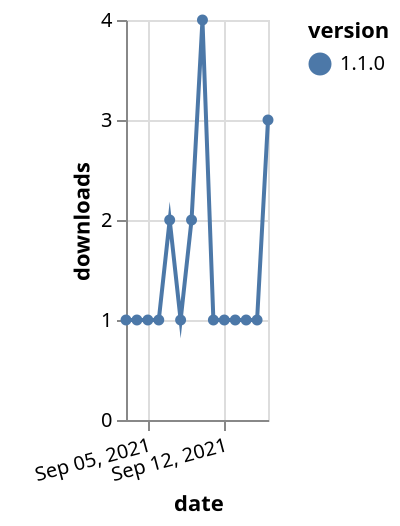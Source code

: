 {"$schema": "https://vega.github.io/schema/vega-lite/v5.json", "description": "A simple bar chart with embedded data.", "data": {"values": [{"date": "2021-09-03", "total": 175, "delta": 1, "version": "1.1.0"}, {"date": "2021-09-04", "total": 176, "delta": 1, "version": "1.1.0"}, {"date": "2021-09-05", "total": 177, "delta": 1, "version": "1.1.0"}, {"date": "2021-09-06", "total": 178, "delta": 1, "version": "1.1.0"}, {"date": "2021-09-07", "total": 180, "delta": 2, "version": "1.1.0"}, {"date": "2021-09-08", "total": 181, "delta": 1, "version": "1.1.0"}, {"date": "2021-09-09", "total": 183, "delta": 2, "version": "1.1.0"}, {"date": "2021-09-10", "total": 187, "delta": 4, "version": "1.1.0"}, {"date": "2021-09-11", "total": 188, "delta": 1, "version": "1.1.0"}, {"date": "2021-09-12", "total": 189, "delta": 1, "version": "1.1.0"}, {"date": "2021-09-13", "total": 190, "delta": 1, "version": "1.1.0"}, {"date": "2021-09-14", "total": 191, "delta": 1, "version": "1.1.0"}, {"date": "2021-09-15", "total": 192, "delta": 1, "version": "1.1.0"}, {"date": "2021-09-16", "total": 195, "delta": 3, "version": "1.1.0"}]}, "width": "container", "mark": {"type": "line", "point": {"filled": true}}, "encoding": {"x": {"field": "date", "type": "temporal", "timeUnit": "yearmonthdate", "title": "date", "axis": {"labelAngle": -15}}, "y": {"field": "delta", "type": "quantitative", "title": "downloads"}, "color": {"field": "version", "type": "nominal"}, "tooltip": {"field": "delta"}}}